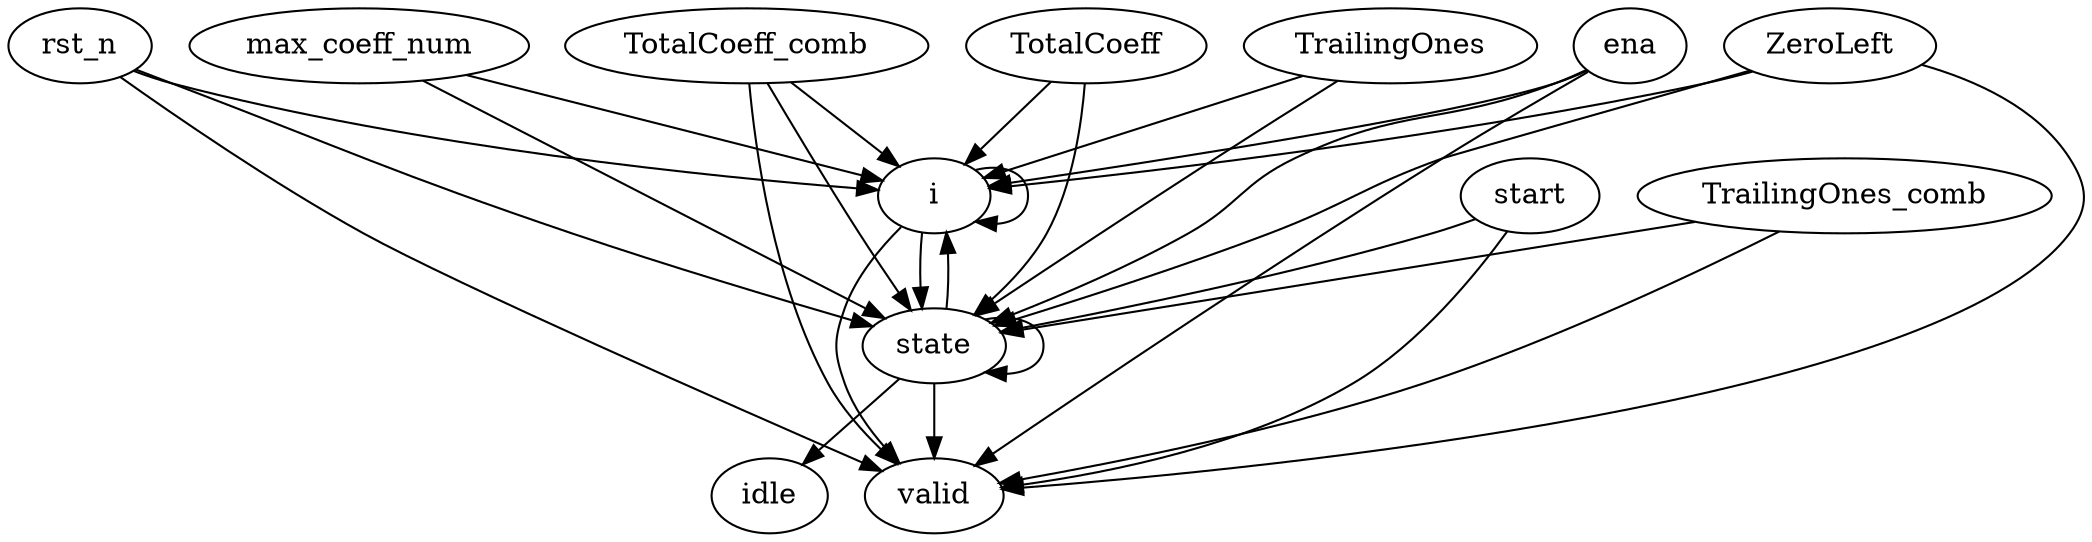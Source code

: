 digraph "" {
	rst_n -> i	 [weight=9.0];
	rst_n -> state	 [weight=16.0];
	rst_n -> valid	 [weight=4.0];
	TotalCoeff_comb -> i	 [weight=1.0];
	TotalCoeff_comb -> state	 [weight=5.0];
	TotalCoeff_comb -> valid	 [weight=2.0];
	ena -> i	 [weight=8.0];
	ena -> state	 [weight=15.0];
	ena -> valid	 [weight=3.0];
	i -> i	 [weight=8.0];
	i -> state	 [weight=7.0];
	i -> valid	 [weight=1.0];
	start -> state	 [weight=2.0];
	start -> valid	 [weight=1.0];
	max_coeff_num -> i	 [weight=2.0];
	max_coeff_num -> state	 [weight=3.0];
	state -> i	 [weight=8.0];
	state -> idle	 [weight=1.0];
	state -> state	 [weight=15.0];
	state -> valid	 [weight=3.0];
	TrailingOnes_comb -> state	 [weight=3.0];
	TrailingOnes_comb -> valid	 [weight=1.0];
	TotalCoeff -> i	 [weight=5.0];
	TotalCoeff -> state	 [weight=5.0];
	ZeroLeft -> i	 [weight=1.0];
	ZeroLeft -> state	 [weight=2.0];
	ZeroLeft -> valid	 [weight=1.0];
	TrailingOnes -> i	 [weight=2.0];
	TrailingOnes -> state	 [weight=2.0];
}
